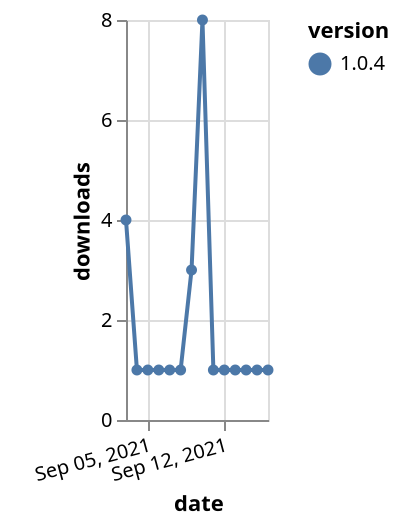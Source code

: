 {"$schema": "https://vega.github.io/schema/vega-lite/v5.json", "description": "A simple bar chart with embedded data.", "data": {"values": [{"date": "2021-09-03", "total": 612, "delta": 4, "version": "1.0.4"}, {"date": "2021-09-04", "total": 613, "delta": 1, "version": "1.0.4"}, {"date": "2021-09-05", "total": 614, "delta": 1, "version": "1.0.4"}, {"date": "2021-09-06", "total": 615, "delta": 1, "version": "1.0.4"}, {"date": "2021-09-07", "total": 616, "delta": 1, "version": "1.0.4"}, {"date": "2021-09-08", "total": 617, "delta": 1, "version": "1.0.4"}, {"date": "2021-09-09", "total": 620, "delta": 3, "version": "1.0.4"}, {"date": "2021-09-10", "total": 628, "delta": 8, "version": "1.0.4"}, {"date": "2021-09-11", "total": 629, "delta": 1, "version": "1.0.4"}, {"date": "2021-09-12", "total": 630, "delta": 1, "version": "1.0.4"}, {"date": "2021-09-13", "total": 631, "delta": 1, "version": "1.0.4"}, {"date": "2021-09-14", "total": 632, "delta": 1, "version": "1.0.4"}, {"date": "2021-09-15", "total": 633, "delta": 1, "version": "1.0.4"}, {"date": "2021-09-16", "total": 634, "delta": 1, "version": "1.0.4"}]}, "width": "container", "mark": {"type": "line", "point": {"filled": true}}, "encoding": {"x": {"field": "date", "type": "temporal", "timeUnit": "yearmonthdate", "title": "date", "axis": {"labelAngle": -15}}, "y": {"field": "delta", "type": "quantitative", "title": "downloads"}, "color": {"field": "version", "type": "nominal"}, "tooltip": {"field": "delta"}}}
